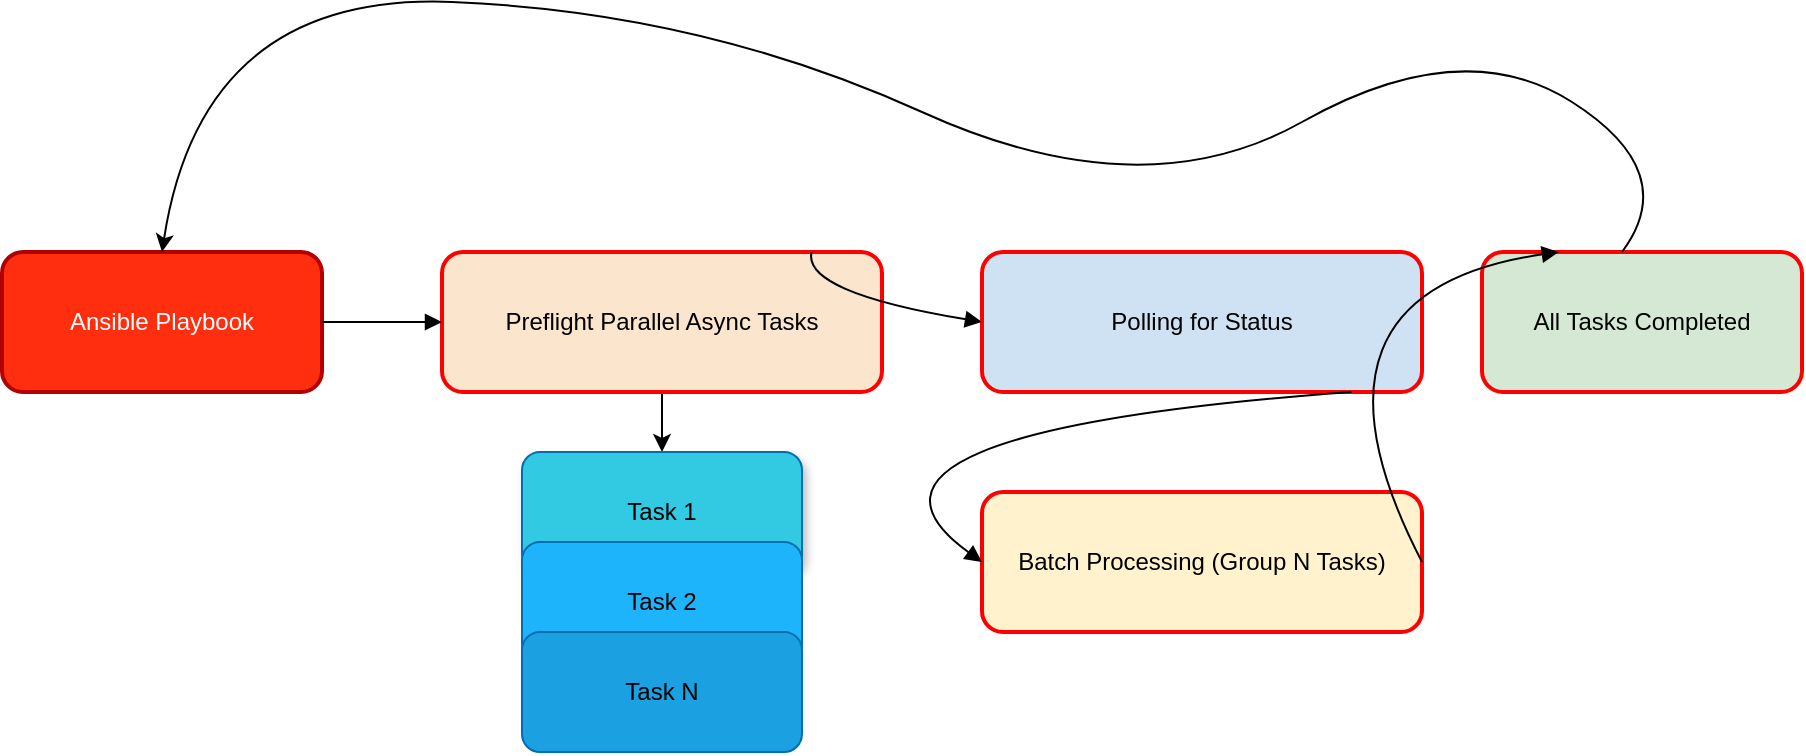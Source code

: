 <mxfile version="24.7.7">
  <diagram name="Advanced Ansible Parallel Async Tasks and Batch Processing" id="0">
    <mxGraphModel dx="1434" dy="1545" grid="1" gridSize="10" guides="1" tooltips="1" connect="1" arrows="1" fold="1" page="1" pageScale="1" pageWidth="1169" pageHeight="827" math="0" shadow="0">
      <root>
        <mxCell id="0" />
        <mxCell id="1" parent="0" />
        <mxCell id="2" value="Ansible Playbook" style="whiteSpace=wrap;rounded=1;fillColor=#FF2E0F;strokeColor=#B20000;strokeWidth=2;fontColor=#ffffff;" parent="1" vertex="1">
          <mxGeometry x="160" y="80" width="160" height="70" as="geometry" />
        </mxCell>
        <mxCell id="ZZbSnGLmqk4w4FcC-EZE-14" style="edgeStyle=orthogonalEdgeStyle;rounded=0;orthogonalLoop=1;jettySize=auto;html=1;exitX=0.5;exitY=1;exitDx=0;exitDy=0;" edge="1" parent="1" source="3" target="4">
          <mxGeometry relative="1" as="geometry" />
        </mxCell>
        <mxCell id="3" value="Preflight Parallel Async Tasks" style="whiteSpace=wrap;rounded=1;fillColor=#FCE5CD;strokeColor=#FF0000;strokeWidth=2;" parent="1" vertex="1">
          <mxGeometry x="380" y="80" width="220" height="70" as="geometry" />
        </mxCell>
        <mxCell id="4" value="Task 1" style="whiteSpace=wrap;fillColor=#32CAE2;strokeColor=#006EAF;rounded=1;fontColor=#000000;gradientColor=none;shadow=1;" parent="1" vertex="1">
          <mxGeometry x="420" y="180" width="140" height="60" as="geometry" />
        </mxCell>
        <mxCell id="5" value="Task 2" style="whiteSpace=wrap;fillColor=#1EB4FC;strokeColor=#006EAF;rounded=1;fontColor=#000000;" parent="1" vertex="1">
          <mxGeometry x="420" y="225" width="140" height="60" as="geometry" />
        </mxCell>
        <mxCell id="6" value="Task N" style="whiteSpace=wrap;fillColor=#1ba1e2;strokeColor=#006EAF;rounded=1;fontColor=#000000;" parent="1" vertex="1">
          <mxGeometry x="420" y="270" width="140" height="60" as="geometry" />
        </mxCell>
        <mxCell id="7" value="Polling for Status" style="whiteSpace=wrap;rounded=1;fillColor=#CFE2F3;strokeColor=#FF0000;strokeWidth=2;" parent="1" vertex="1">
          <mxGeometry x="650" y="80" width="220" height="70" as="geometry" />
        </mxCell>
        <mxCell id="8" value="Batch Processing (Group N Tasks)" style="whiteSpace=wrap;rounded=1;fillColor=#FFF2CC;strokeColor=#FF0000;strokeWidth=2;" parent="1" vertex="1">
          <mxGeometry x="650" y="200" width="220" height="70" as="geometry" />
        </mxCell>
        <mxCell id="9" value="All Tasks Completed" style="whiteSpace=wrap;rounded=1;fillColor=#d5e8d4;strokeColor=#FF0000;strokeWidth=2;" parent="1" vertex="1">
          <mxGeometry x="900" y="80" width="160" height="70" as="geometry" />
        </mxCell>
        <mxCell id="10" value="" style="curved=1;startArrow=none;endArrow=block;exitX=1.01;exitY=0.5;entryX=0.01;entryY=0.5;" parent="1" source="2" target="3" edge="1">
          <mxGeometry relative="1" as="geometry">
            <Array as="points" />
          </mxGeometry>
        </mxCell>
        <mxCell id="11" value="" style="curved=1;startArrow=none;endArrow=block;exitX=0.84;exitY=0;entryX=0;entryY=0.5;" parent="1" source="3" target="7" edge="1">
          <mxGeometry relative="1" as="geometry">
            <Array as="points">
              <mxPoint x="560" y="100" />
            </Array>
          </mxGeometry>
        </mxCell>
        <mxCell id="12" value="" style="curved=1;startArrow=none;endArrow=block;exitX=0.84;exitY=1;entryX=0;entryY=0.5;" parent="1" source="7" target="8" edge="1">
          <mxGeometry relative="1" as="geometry">
            <Array as="points">
              <mxPoint x="560" y="170" />
            </Array>
          </mxGeometry>
        </mxCell>
        <mxCell id="13" value="" style="curved=1;startArrow=none;endArrow=block;exitX=0.99;exitY=0.5;entryX=0.24;entryY=0;" parent="1" source="8" target="9" edge="1">
          <mxGeometry relative="1" as="geometry">
            <Array as="points">
              <mxPoint x="800" y="100" />
            </Array>
          </mxGeometry>
        </mxCell>
        <mxCell id="ZZbSnGLmqk4w4FcC-EZE-19" value="" style="curved=1;endArrow=classic;html=1;rounded=0;entryX=0.5;entryY=0;entryDx=0;entryDy=0;" edge="1" parent="1" target="2">
          <mxGeometry width="50" height="50" relative="1" as="geometry">
            <mxPoint x="970" y="80" as="sourcePoint" />
            <mxPoint x="240" y="40" as="targetPoint" />
            <Array as="points">
              <mxPoint x="1000" y="40" />
              <mxPoint x="890" y="-30" />
              <mxPoint x="730" y="60" />
              <mxPoint x="510" y="-40" />
              <mxPoint x="260" y="-50" />
            </Array>
          </mxGeometry>
        </mxCell>
      </root>
    </mxGraphModel>
  </diagram>
</mxfile>
